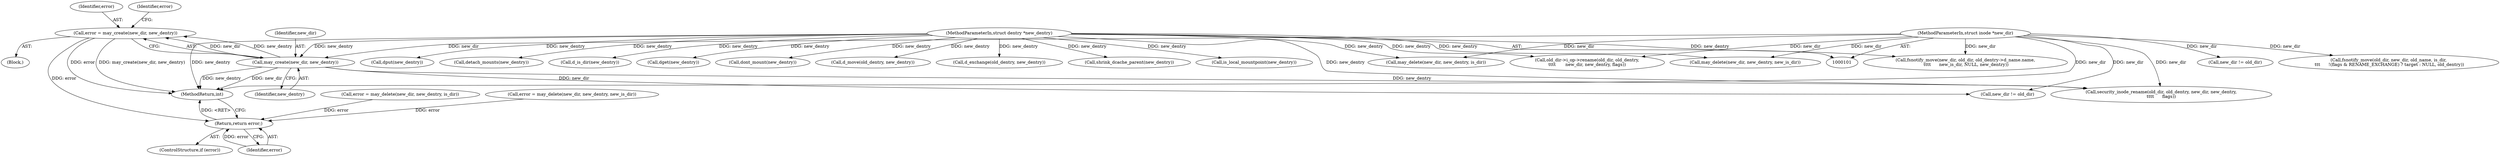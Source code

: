 digraph "0_linux_49d31c2f389acfe83417083e1208422b4091cd9e_0@API" {
"1000160" [label="(Call,error = may_create(new_dir, new_dentry))"];
"1000162" [label="(Call,may_create(new_dir, new_dentry))"];
"1000104" [label="(MethodParameterIn,struct inode *new_dir)"];
"1000105" [label="(MethodParameterIn,struct dentry *new_dentry)"];
"1000191" [label="(Return,return error;)"];
"1000388" [label="(Call,detach_mounts(new_dentry))"];
"1000169" [label="(Call,d_is_dir(new_dentry))"];
"1000411" [label="(Call,d_exchange(old_dentry, new_dentry))"];
"1000160" [label="(Call,error = may_create(new_dir, new_dentry))"];
"1000362" [label="(Call,old_dir->i_op->rename(old_dir, old_dentry,\n\t\t\t\t       new_dir, new_dentry, flags))"];
"1000104" [label="(MethodParameterIn,struct inode *new_dir)"];
"1000332" [label="(Call,shrink_dcache_parent(new_dentry))"];
"1000204" [label="(Call,new_dir != old_dir)"];
"1000178" [label="(Call,may_delete(new_dir, new_dentry, is_dir))"];
"1000161" [label="(Identifier,error)"];
"1000191" [label="(Return,return error;)"];
"1000189" [label="(ControlStructure,if (error))"];
"1000281" [label="(Call,is_local_mountpoint(new_dentry))"];
"1000469" [label="(MethodReturn,int)"];
"1000287" [label="(Call,new_dir != old_dir)"];
"1000164" [label="(Identifier,new_dentry)"];
"1000163" [label="(Identifier,new_dir)"];
"1000430" [label="(Call,dput(new_dentry))"];
"1000159" [label="(Block,)"];
"1000185" [label="(Call,may_delete(new_dir, new_dentry, new_is_dir))"];
"1000176" [label="(Call,error = may_delete(new_dir, new_dentry, is_dir))"];
"1000238" [label="(Call,security_inode_rename(old_dir, old_dentry, new_dir, new_dentry,\n\t\t\t\t      flags))"];
"1000192" [label="(Identifier,error)"];
"1000436" [label="(Call,fsnotify_move(old_dir, new_dir, old_name, is_dir,\n \t\t\t      !(flags & RENAME_EXCHANGE) ? target : NULL, old_dentry))"];
"1000256" [label="(Call,dget(new_dentry))"];
"1000190" [label="(Identifier,error)"];
"1000183" [label="(Call,error = may_delete(new_dir, new_dentry, new_is_dir))"];
"1000386" [label="(Call,dont_mount(new_dentry))"];
"1000162" [label="(Call,may_create(new_dir, new_dentry))"];
"1000407" [label="(Call,d_move(old_dentry, new_dentry))"];
"1000105" [label="(MethodParameterIn,struct dentry *new_dentry)"];
"1000454" [label="(Call,fsnotify_move(new_dir, old_dir, old_dentry->d_name.name,\n \t\t\t\t      new_is_dir, NULL, new_dentry))"];
"1000160" -> "1000159"  [label="AST: "];
"1000160" -> "1000162"  [label="CFG: "];
"1000161" -> "1000160"  [label="AST: "];
"1000162" -> "1000160"  [label="AST: "];
"1000190" -> "1000160"  [label="CFG: "];
"1000160" -> "1000469"  [label="DDG: may_create(new_dir, new_dentry)"];
"1000160" -> "1000469"  [label="DDG: error"];
"1000162" -> "1000160"  [label="DDG: new_dir"];
"1000162" -> "1000160"  [label="DDG: new_dentry"];
"1000160" -> "1000191"  [label="DDG: error"];
"1000162" -> "1000164"  [label="CFG: "];
"1000163" -> "1000162"  [label="AST: "];
"1000164" -> "1000162"  [label="AST: "];
"1000162" -> "1000469"  [label="DDG: new_dentry"];
"1000162" -> "1000469"  [label="DDG: new_dir"];
"1000104" -> "1000162"  [label="DDG: new_dir"];
"1000105" -> "1000162"  [label="DDG: new_dentry"];
"1000162" -> "1000204"  [label="DDG: new_dir"];
"1000162" -> "1000238"  [label="DDG: new_dentry"];
"1000104" -> "1000101"  [label="AST: "];
"1000104" -> "1000469"  [label="DDG: new_dir"];
"1000104" -> "1000178"  [label="DDG: new_dir"];
"1000104" -> "1000185"  [label="DDG: new_dir"];
"1000104" -> "1000204"  [label="DDG: new_dir"];
"1000104" -> "1000238"  [label="DDG: new_dir"];
"1000104" -> "1000287"  [label="DDG: new_dir"];
"1000104" -> "1000362"  [label="DDG: new_dir"];
"1000104" -> "1000436"  [label="DDG: new_dir"];
"1000104" -> "1000454"  [label="DDG: new_dir"];
"1000105" -> "1000101"  [label="AST: "];
"1000105" -> "1000469"  [label="DDG: new_dentry"];
"1000105" -> "1000169"  [label="DDG: new_dentry"];
"1000105" -> "1000178"  [label="DDG: new_dentry"];
"1000105" -> "1000185"  [label="DDG: new_dentry"];
"1000105" -> "1000238"  [label="DDG: new_dentry"];
"1000105" -> "1000256"  [label="DDG: new_dentry"];
"1000105" -> "1000281"  [label="DDG: new_dentry"];
"1000105" -> "1000332"  [label="DDG: new_dentry"];
"1000105" -> "1000362"  [label="DDG: new_dentry"];
"1000105" -> "1000386"  [label="DDG: new_dentry"];
"1000105" -> "1000388"  [label="DDG: new_dentry"];
"1000105" -> "1000407"  [label="DDG: new_dentry"];
"1000105" -> "1000411"  [label="DDG: new_dentry"];
"1000105" -> "1000430"  [label="DDG: new_dentry"];
"1000105" -> "1000454"  [label="DDG: new_dentry"];
"1000191" -> "1000189"  [label="AST: "];
"1000191" -> "1000192"  [label="CFG: "];
"1000192" -> "1000191"  [label="AST: "];
"1000469" -> "1000191"  [label="CFG: "];
"1000191" -> "1000469"  [label="DDG: <RET>"];
"1000192" -> "1000191"  [label="DDG: error"];
"1000183" -> "1000191"  [label="DDG: error"];
"1000176" -> "1000191"  [label="DDG: error"];
}
